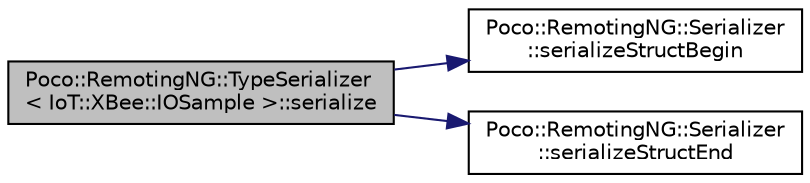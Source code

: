 digraph "Poco::RemotingNG::TypeSerializer&lt; IoT::XBee::IOSample &gt;::serialize"
{
 // LATEX_PDF_SIZE
  edge [fontname="Helvetica",fontsize="10",labelfontname="Helvetica",labelfontsize="10"];
  node [fontname="Helvetica",fontsize="10",shape=record];
  rankdir="LR";
  Node1 [label="Poco::RemotingNG::TypeSerializer\l\< IoT::XBee::IOSample \>::serialize",height=0.2,width=0.4,color="black", fillcolor="grey75", style="filled", fontcolor="black",tooltip=" "];
  Node1 -> Node2 [color="midnightblue",fontsize="10",style="solid"];
  Node2 [label="Poco::RemotingNG::Serializer\l::serializeStructBegin",height=0.2,width=0.4,color="black", fillcolor="white", style="filled",URL="$classPoco_1_1RemotingNG_1_1Serializer.html#aa09292bb7b2cc9ecde984ac44ae0397c",tooltip="Serialize an exception message."];
  Node1 -> Node3 [color="midnightblue",fontsize="10",style="solid"];
  Node3 [label="Poco::RemotingNG::Serializer\l::serializeStructEnd",height=0.2,width=0.4,color="black", fillcolor="white", style="filled",URL="$classPoco_1_1RemotingNG_1_1Serializer.html#ade469d82ba702ba9705cae230e00eb9b",tooltip="Begin serialization of a complex (structured) object."];
}
